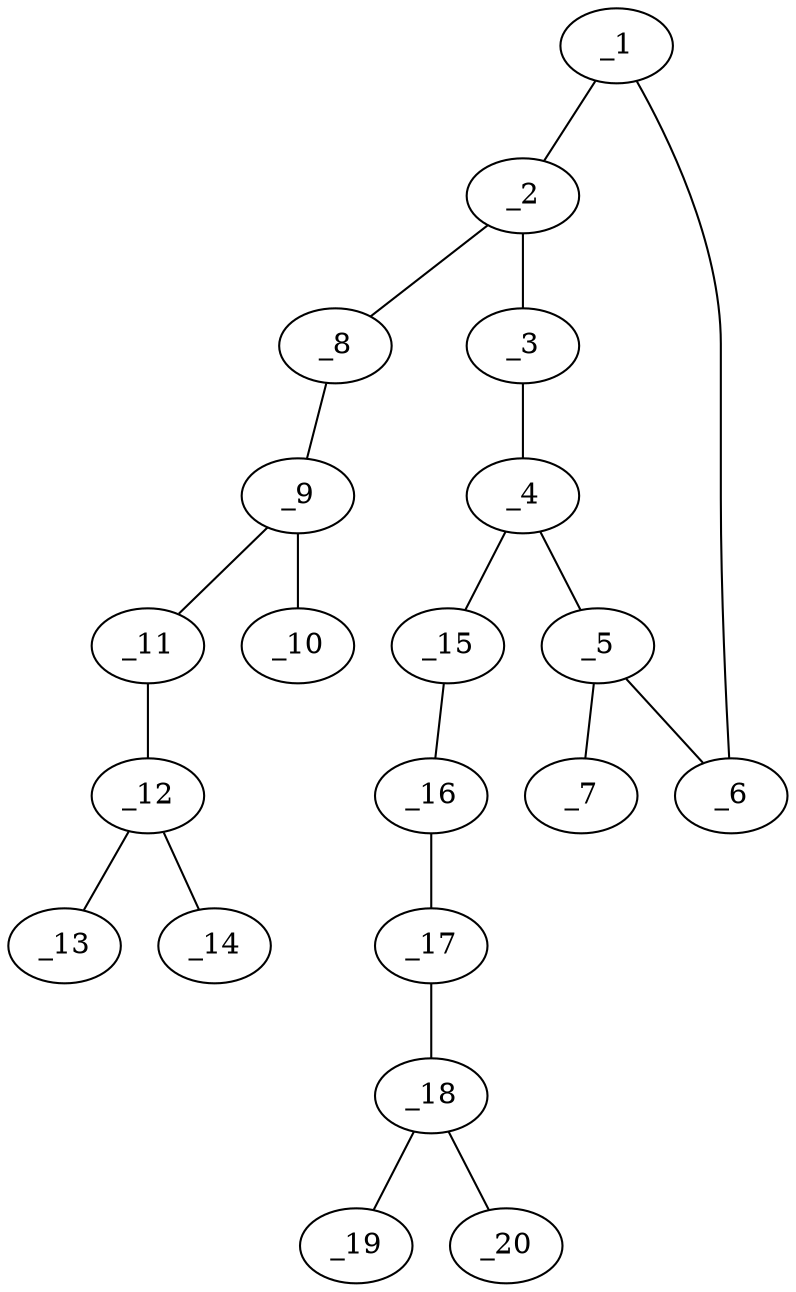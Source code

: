 graph molid645727 {
	_1	 [charge=0,
		chem=1,
		symbol="C  ",
		x="3.732",
		y="-1.5"];
	_2	 [charge=0,
		chem=1,
		symbol="C  ",
		x="4.5981",
		y="-1"];
	_1 -- _2	 [valence=1];
	_6	 [charge=0,
		chem=1,
		symbol="C  ",
		x="2.866",
		y="-1"];
	_1 -- _6	 [valence=2];
	_3	 [charge=0,
		chem=1,
		symbol="C  ",
		x="4.5981",
		y=0];
	_2 -- _3	 [valence=2];
	_8	 [charge=0,
		chem=4,
		symbol="N  ",
		x="5.4641",
		y="-1.5"];
	_2 -- _8	 [valence=1];
	_4	 [charge=0,
		chem=1,
		symbol="C  ",
		x="3.7321",
		y="0.5"];
	_3 -- _4	 [valence=1];
	_5	 [charge=0,
		chem=1,
		symbol="C  ",
		x="2.866",
		y=0];
	_4 -- _5	 [valence=2];
	_15	 [charge=0,
		chem=1,
		symbol="C  ",
		x="3.7321",
		y="1.5"];
	_4 -- _15	 [valence=1];
	_5 -- _6	 [valence=1];
	_7	 [charge=0,
		chem=7,
		symbol="Cl ",
		x=2,
		y="0.5"];
	_5 -- _7	 [valence=1];
	_9	 [charge=0,
		chem=1,
		symbol="C  ",
		x="5.4641",
		y="-2.5"];
	_8 -- _9	 [valence=1];
	_10	 [charge=0,
		chem=5,
		symbol="S  ",
		x="4.5981",
		y="-3"];
	_9 -- _10	 [valence=2];
	_11	 [charge=0,
		chem=2,
		symbol="O  ",
		x="6.3301",
		y="-3"];
	_9 -- _11	 [valence=1];
	_12	 [charge=0,
		chem=1,
		symbol="C  ",
		x="6.3301",
		y="-4"];
	_11 -- _12	 [valence=1];
	_13	 [charge=0,
		chem=1,
		symbol="C  ",
		x="7.1961",
		y="-4.5"];
	_12 -- _13	 [valence=1];
	_14	 [charge=0,
		chem=1,
		symbol="C  ",
		x="5.4641",
		y="-4.5"];
	_12 -- _14	 [valence=1];
	_16	 [charge=0,
		chem=4,
		symbol="N  ",
		x="4.5981",
		y=2];
	_15 -- _16	 [valence=2];
	_17	 [charge=0,
		chem=2,
		symbol="O  ",
		x="4.5981",
		y=3];
	_16 -- _17	 [valence=1];
	_18	 [charge=0,
		chem=1,
		symbol="C  ",
		x="5.4641",
		y="3.5"];
	_17 -- _18	 [valence=1];
	_19	 [charge=0,
		chem=1,
		symbol="C  ",
		x="5.4641",
		y="4.5"];
	_18 -- _19	 [valence=1];
	_20	 [charge=0,
		chem=1,
		symbol="C  ",
		x="6.3301",
		y=3];
	_18 -- _20	 [valence=1];
}
